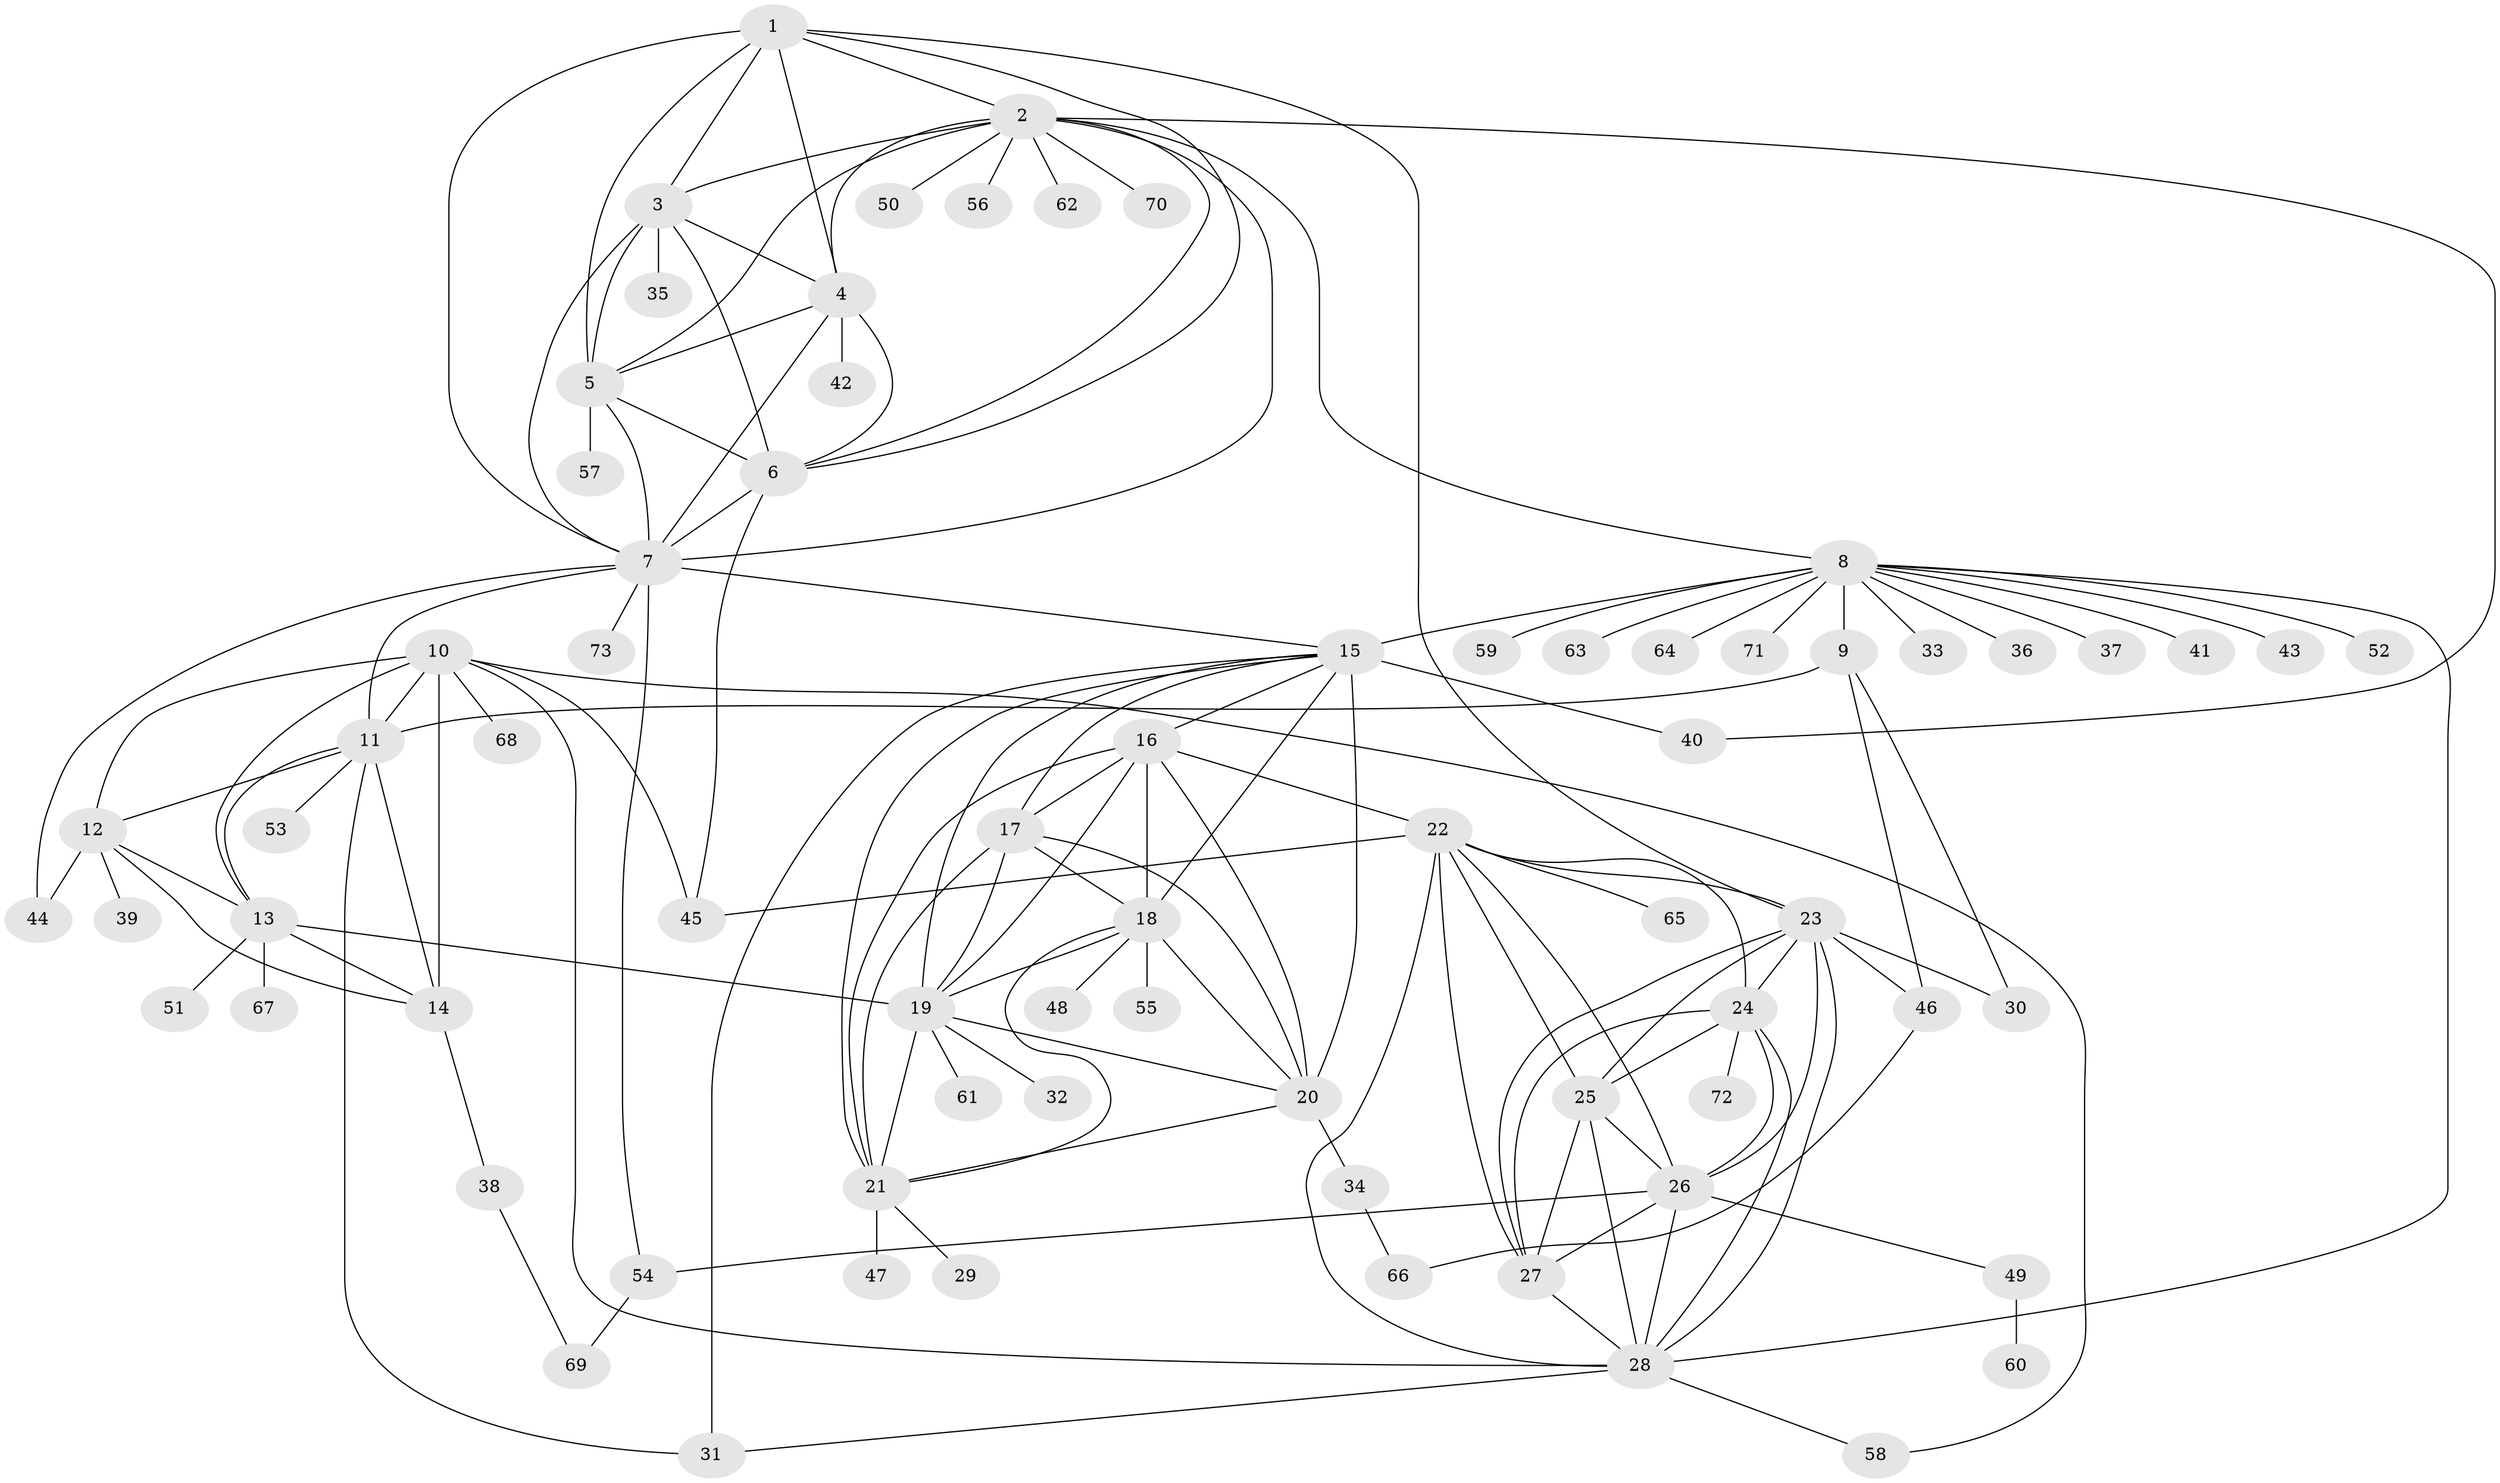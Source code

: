 // original degree distribution, {8: 0.041379310344827586, 13: 0.020689655172413793, 9: 0.034482758620689655, 10: 0.06206896551724138, 12: 0.013793103448275862, 6: 0.020689655172413793, 11: 0.020689655172413793, 7: 0.020689655172413793, 14: 0.006896551724137931, 2: 0.12413793103448276, 1: 0.593103448275862, 3: 0.027586206896551724, 4: 0.013793103448275862}
// Generated by graph-tools (version 1.1) at 2025/37/03/09/25 02:37:38]
// undirected, 73 vertices, 141 edges
graph export_dot {
graph [start="1"]
  node [color=gray90,style=filled];
  1;
  2;
  3;
  4;
  5;
  6;
  7;
  8;
  9;
  10;
  11;
  12;
  13;
  14;
  15;
  16;
  17;
  18;
  19;
  20;
  21;
  22;
  23;
  24;
  25;
  26;
  27;
  28;
  29;
  30;
  31;
  32;
  33;
  34;
  35;
  36;
  37;
  38;
  39;
  40;
  41;
  42;
  43;
  44;
  45;
  46;
  47;
  48;
  49;
  50;
  51;
  52;
  53;
  54;
  55;
  56;
  57;
  58;
  59;
  60;
  61;
  62;
  63;
  64;
  65;
  66;
  67;
  68;
  69;
  70;
  71;
  72;
  73;
  1 -- 2 [weight=1.0];
  1 -- 3 [weight=1.0];
  1 -- 4 [weight=1.0];
  1 -- 5 [weight=1.0];
  1 -- 6 [weight=1.0];
  1 -- 7 [weight=1.0];
  1 -- 23 [weight=1.0];
  2 -- 3 [weight=1.0];
  2 -- 4 [weight=1.0];
  2 -- 5 [weight=1.0];
  2 -- 6 [weight=1.0];
  2 -- 7 [weight=1.0];
  2 -- 8 [weight=1.0];
  2 -- 40 [weight=1.0];
  2 -- 50 [weight=1.0];
  2 -- 56 [weight=1.0];
  2 -- 62 [weight=1.0];
  2 -- 70 [weight=1.0];
  3 -- 4 [weight=1.0];
  3 -- 5 [weight=1.0];
  3 -- 6 [weight=1.0];
  3 -- 7 [weight=1.0];
  3 -- 35 [weight=2.0];
  4 -- 5 [weight=1.0];
  4 -- 6 [weight=1.0];
  4 -- 7 [weight=1.0];
  4 -- 42 [weight=1.0];
  5 -- 6 [weight=1.0];
  5 -- 7 [weight=1.0];
  5 -- 57 [weight=3.0];
  6 -- 7 [weight=1.0];
  6 -- 45 [weight=1.0];
  7 -- 11 [weight=1.0];
  7 -- 15 [weight=1.0];
  7 -- 44 [weight=1.0];
  7 -- 54 [weight=1.0];
  7 -- 73 [weight=1.0];
  8 -- 9 [weight=6.0];
  8 -- 15 [weight=1.0];
  8 -- 28 [weight=1.0];
  8 -- 33 [weight=1.0];
  8 -- 36 [weight=3.0];
  8 -- 37 [weight=2.0];
  8 -- 41 [weight=1.0];
  8 -- 43 [weight=1.0];
  8 -- 52 [weight=1.0];
  8 -- 59 [weight=1.0];
  8 -- 63 [weight=1.0];
  8 -- 64 [weight=1.0];
  8 -- 71 [weight=1.0];
  9 -- 11 [weight=1.0];
  9 -- 30 [weight=1.0];
  9 -- 46 [weight=1.0];
  10 -- 11 [weight=3.0];
  10 -- 12 [weight=3.0];
  10 -- 13 [weight=3.0];
  10 -- 14 [weight=4.0];
  10 -- 28 [weight=1.0];
  10 -- 45 [weight=2.0];
  10 -- 58 [weight=1.0];
  10 -- 68 [weight=1.0];
  11 -- 12 [weight=1.0];
  11 -- 13 [weight=1.0];
  11 -- 14 [weight=1.0];
  11 -- 31 [weight=1.0];
  11 -- 53 [weight=2.0];
  12 -- 13 [weight=1.0];
  12 -- 14 [weight=1.0];
  12 -- 39 [weight=1.0];
  12 -- 44 [weight=5.0];
  13 -- 14 [weight=1.0];
  13 -- 19 [weight=1.0];
  13 -- 51 [weight=1.0];
  13 -- 67 [weight=1.0];
  14 -- 38 [weight=1.0];
  15 -- 16 [weight=1.0];
  15 -- 17 [weight=1.0];
  15 -- 18 [weight=1.0];
  15 -- 19 [weight=1.0];
  15 -- 20 [weight=6.0];
  15 -- 21 [weight=1.0];
  15 -- 31 [weight=1.0];
  15 -- 40 [weight=1.0];
  16 -- 17 [weight=1.0];
  16 -- 18 [weight=1.0];
  16 -- 19 [weight=1.0];
  16 -- 20 [weight=1.0];
  16 -- 21 [weight=1.0];
  16 -- 22 [weight=1.0];
  17 -- 18 [weight=1.0];
  17 -- 19 [weight=1.0];
  17 -- 20 [weight=1.0];
  17 -- 21 [weight=1.0];
  18 -- 19 [weight=1.0];
  18 -- 20 [weight=1.0];
  18 -- 21 [weight=1.0];
  18 -- 48 [weight=1.0];
  18 -- 55 [weight=2.0];
  19 -- 20 [weight=1.0];
  19 -- 21 [weight=1.0];
  19 -- 32 [weight=1.0];
  19 -- 61 [weight=1.0];
  20 -- 21 [weight=1.0];
  20 -- 34 [weight=1.0];
  21 -- 29 [weight=1.0];
  21 -- 47 [weight=3.0];
  22 -- 23 [weight=1.0];
  22 -- 24 [weight=1.0];
  22 -- 25 [weight=1.0];
  22 -- 26 [weight=1.0];
  22 -- 27 [weight=1.0];
  22 -- 28 [weight=1.0];
  22 -- 45 [weight=1.0];
  22 -- 65 [weight=1.0];
  23 -- 24 [weight=1.0];
  23 -- 25 [weight=1.0];
  23 -- 26 [weight=1.0];
  23 -- 27 [weight=1.0];
  23 -- 28 [weight=1.0];
  23 -- 30 [weight=5.0];
  23 -- 46 [weight=1.0];
  24 -- 25 [weight=1.0];
  24 -- 26 [weight=1.0];
  24 -- 27 [weight=1.0];
  24 -- 28 [weight=1.0];
  24 -- 72 [weight=1.0];
  25 -- 26 [weight=1.0];
  25 -- 27 [weight=1.0];
  25 -- 28 [weight=1.0];
  26 -- 27 [weight=1.0];
  26 -- 28 [weight=1.0];
  26 -- 49 [weight=1.0];
  26 -- 54 [weight=1.0];
  27 -- 28 [weight=1.0];
  28 -- 31 [weight=1.0];
  28 -- 58 [weight=1.0];
  34 -- 66 [weight=1.0];
  38 -- 69 [weight=1.0];
  46 -- 66 [weight=1.0];
  49 -- 60 [weight=1.0];
  54 -- 69 [weight=1.0];
}

